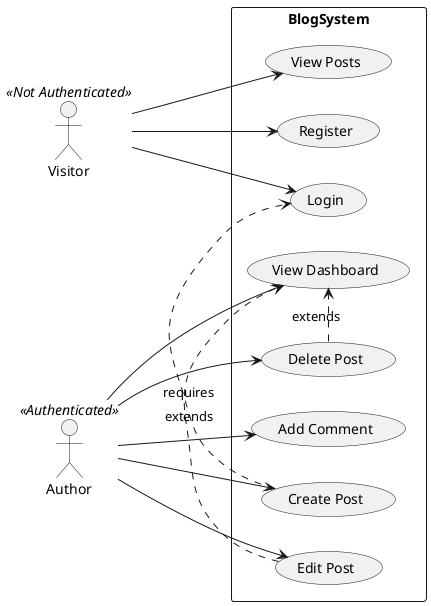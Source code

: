 @startuml
left to right direction
actor Visitor <<Not Authenticated>>
actor Author <<Authenticated>>

rectangle BlogSystem {
  Visitor --> (View Posts)
  Visitor --> (Register)
  Visitor --> (Login)
  
  Author --> (Create Post)
  Author --> (Edit Post)
  Author --> (Delete Post)
  Author --> (Add Comment)
  Author --> (View Dashboard)
  
  (Create Post) .> (Login) : requires
  (Edit Post) .> (View Dashboard) : extends
  (Delete Post) .> (View Dashboard) : extends
}
@enduml